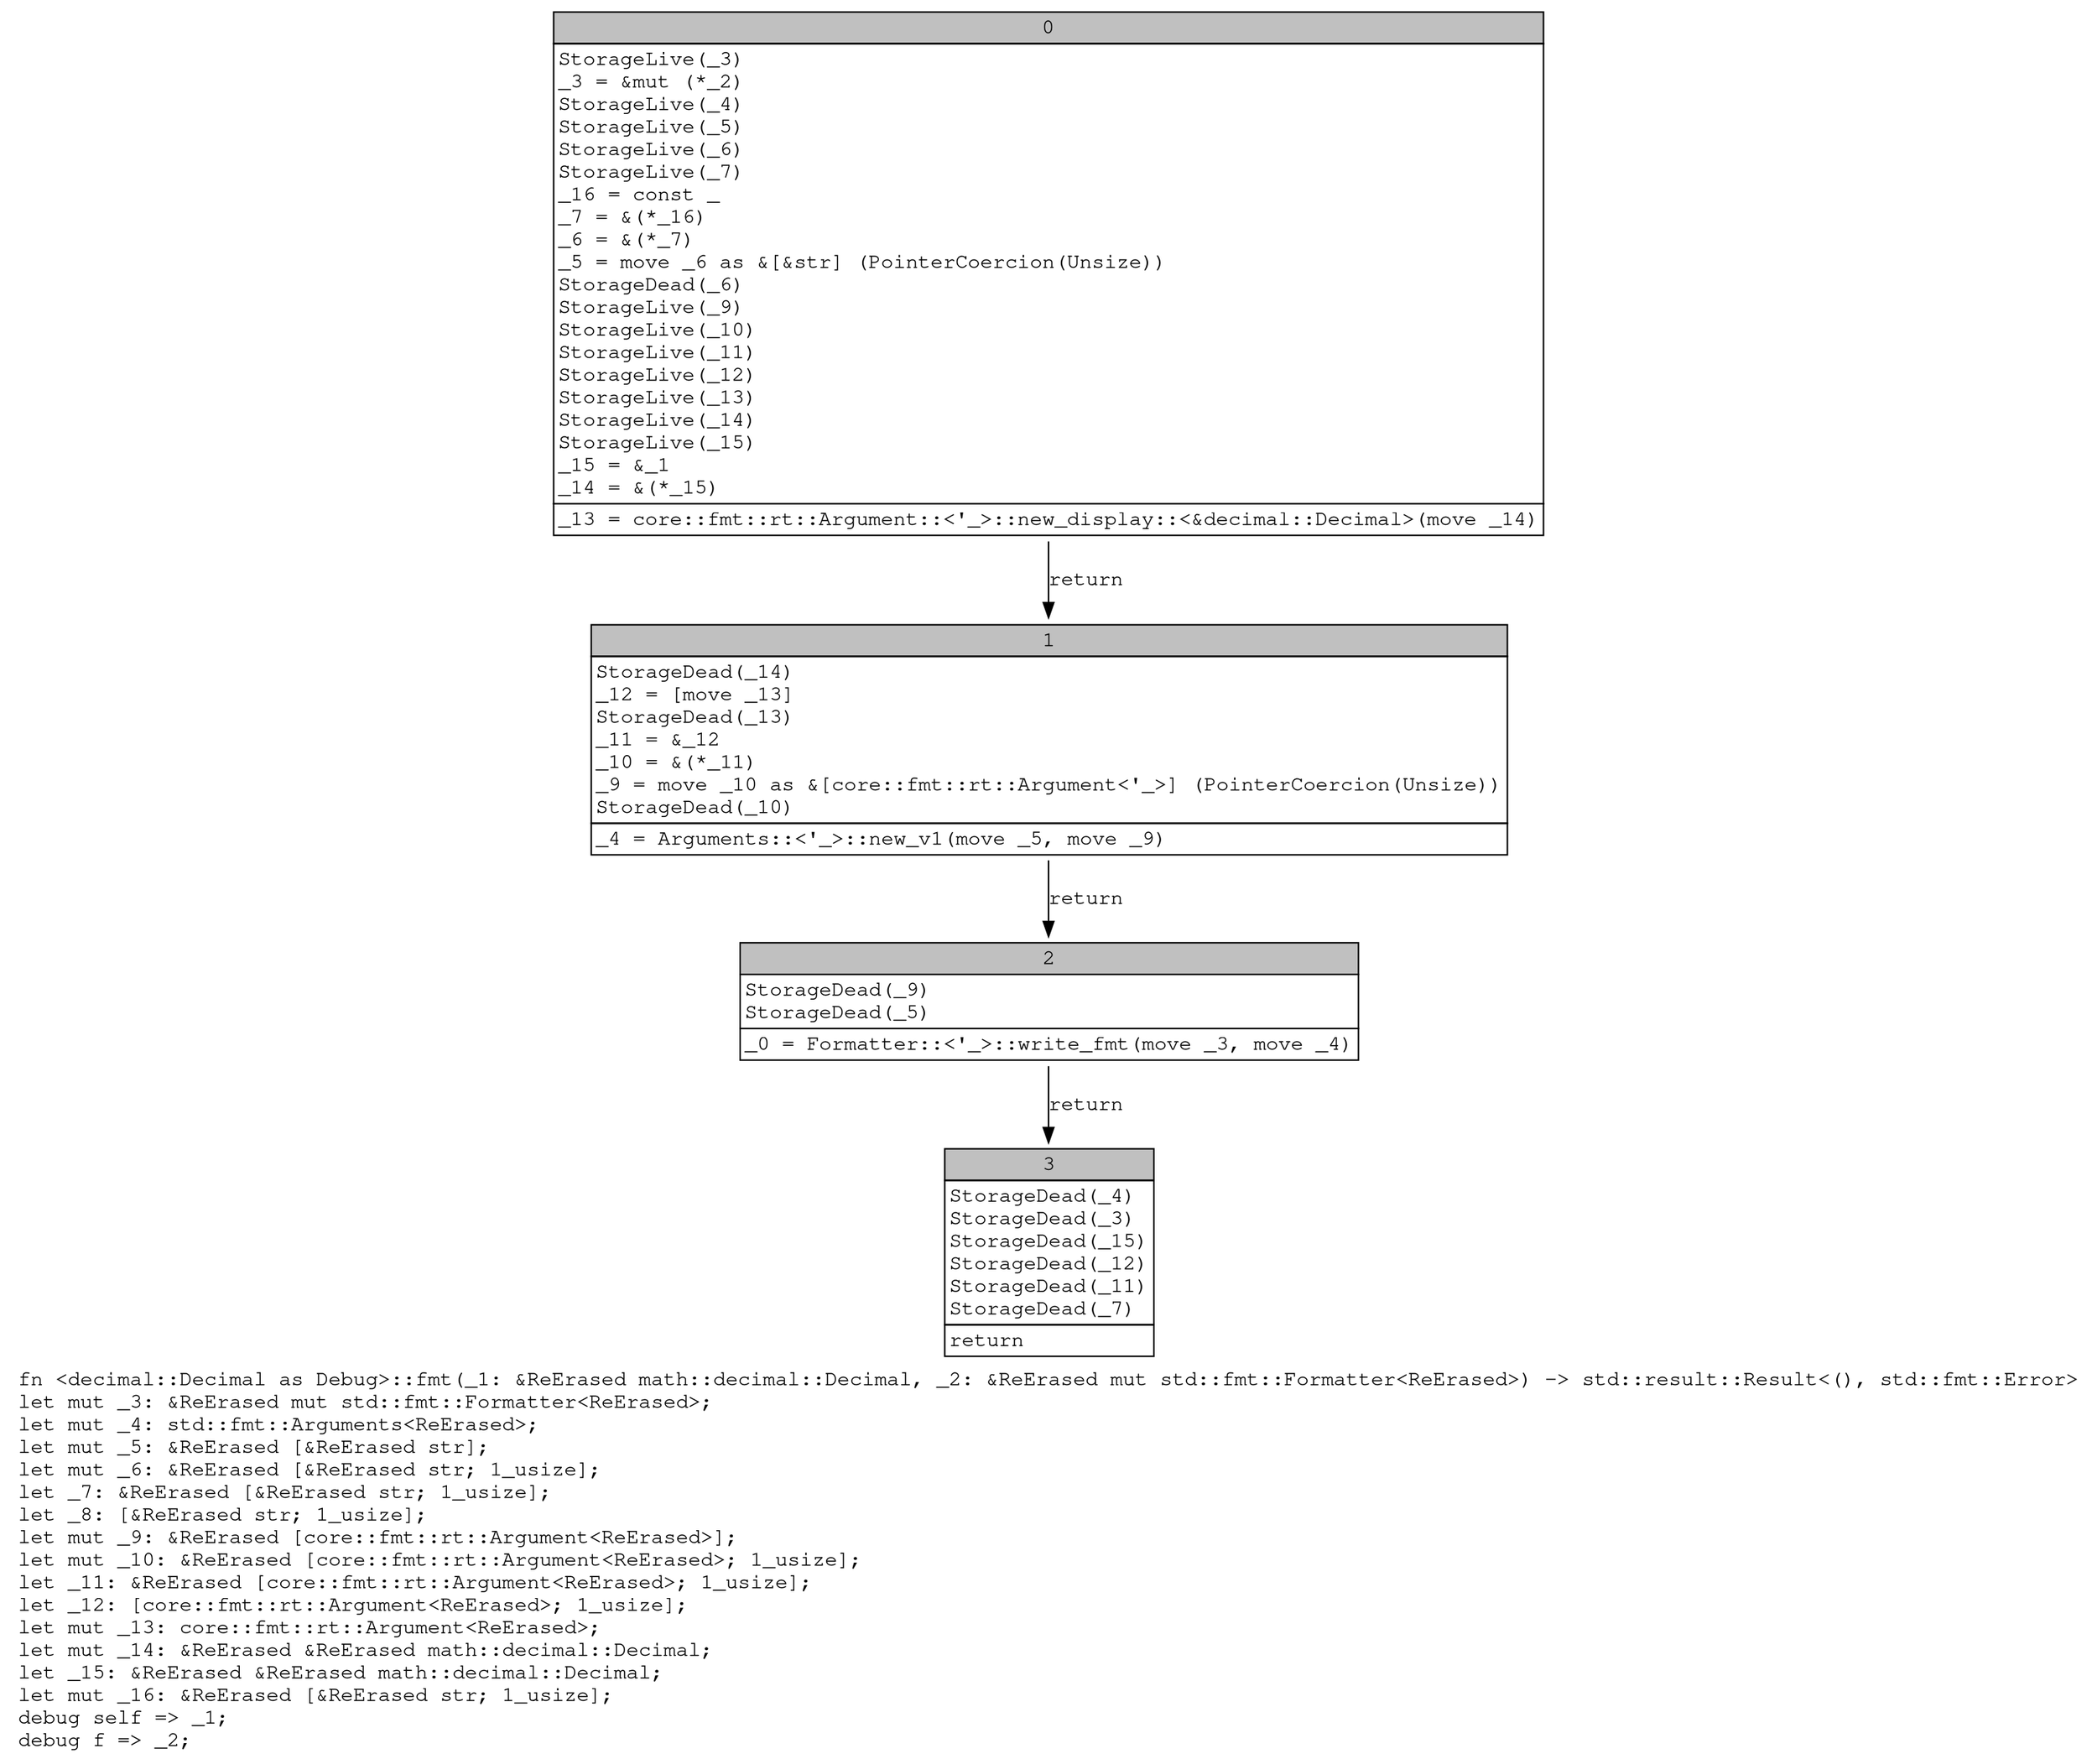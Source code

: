 digraph Mir_0_142 {
    graph [fontname="Courier, monospace"];
    node [fontname="Courier, monospace"];
    edge [fontname="Courier, monospace"];
    label=<fn &lt;decimal::Decimal as Debug&gt;::fmt(_1: &amp;ReErased math::decimal::Decimal, _2: &amp;ReErased mut std::fmt::Formatter&lt;ReErased&gt;) -&gt; std::result::Result&lt;(), std::fmt::Error&gt;<br align="left"/>let mut _3: &amp;ReErased mut std::fmt::Formatter&lt;ReErased&gt;;<br align="left"/>let mut _4: std::fmt::Arguments&lt;ReErased&gt;;<br align="left"/>let mut _5: &amp;ReErased [&amp;ReErased str];<br align="left"/>let mut _6: &amp;ReErased [&amp;ReErased str; 1_usize];<br align="left"/>let _7: &amp;ReErased [&amp;ReErased str; 1_usize];<br align="left"/>let _8: [&amp;ReErased str; 1_usize];<br align="left"/>let mut _9: &amp;ReErased [core::fmt::rt::Argument&lt;ReErased&gt;];<br align="left"/>let mut _10: &amp;ReErased [core::fmt::rt::Argument&lt;ReErased&gt;; 1_usize];<br align="left"/>let _11: &amp;ReErased [core::fmt::rt::Argument&lt;ReErased&gt;; 1_usize];<br align="left"/>let _12: [core::fmt::rt::Argument&lt;ReErased&gt;; 1_usize];<br align="left"/>let mut _13: core::fmt::rt::Argument&lt;ReErased&gt;;<br align="left"/>let mut _14: &amp;ReErased &amp;ReErased math::decimal::Decimal;<br align="left"/>let _15: &amp;ReErased &amp;ReErased math::decimal::Decimal;<br align="left"/>let mut _16: &amp;ReErased [&amp;ReErased str; 1_usize];<br align="left"/>debug self =&gt; _1;<br align="left"/>debug f =&gt; _2;<br align="left"/>>;
    bb0__0_142 [shape="none", label=<<table border="0" cellborder="1" cellspacing="0"><tr><td bgcolor="gray" align="center" colspan="1">0</td></tr><tr><td align="left" balign="left">StorageLive(_3)<br/>_3 = &amp;mut (*_2)<br/>StorageLive(_4)<br/>StorageLive(_5)<br/>StorageLive(_6)<br/>StorageLive(_7)<br/>_16 = const _<br/>_7 = &amp;(*_16)<br/>_6 = &amp;(*_7)<br/>_5 = move _6 as &amp;[&amp;str] (PointerCoercion(Unsize))<br/>StorageDead(_6)<br/>StorageLive(_9)<br/>StorageLive(_10)<br/>StorageLive(_11)<br/>StorageLive(_12)<br/>StorageLive(_13)<br/>StorageLive(_14)<br/>StorageLive(_15)<br/>_15 = &amp;_1<br/>_14 = &amp;(*_15)<br/></td></tr><tr><td align="left">_13 = core::fmt::rt::Argument::&lt;'_&gt;::new_display::&lt;&amp;decimal::Decimal&gt;(move _14)</td></tr></table>>];
    bb1__0_142 [shape="none", label=<<table border="0" cellborder="1" cellspacing="0"><tr><td bgcolor="gray" align="center" colspan="1">1</td></tr><tr><td align="left" balign="left">StorageDead(_14)<br/>_12 = [move _13]<br/>StorageDead(_13)<br/>_11 = &amp;_12<br/>_10 = &amp;(*_11)<br/>_9 = move _10 as &amp;[core::fmt::rt::Argument&lt;'_&gt;] (PointerCoercion(Unsize))<br/>StorageDead(_10)<br/></td></tr><tr><td align="left">_4 = Arguments::&lt;'_&gt;::new_v1(move _5, move _9)</td></tr></table>>];
    bb2__0_142 [shape="none", label=<<table border="0" cellborder="1" cellspacing="0"><tr><td bgcolor="gray" align="center" colspan="1">2</td></tr><tr><td align="left" balign="left">StorageDead(_9)<br/>StorageDead(_5)<br/></td></tr><tr><td align="left">_0 = Formatter::&lt;'_&gt;::write_fmt(move _3, move _4)</td></tr></table>>];
    bb3__0_142 [shape="none", label=<<table border="0" cellborder="1" cellspacing="0"><tr><td bgcolor="gray" align="center" colspan="1">3</td></tr><tr><td align="left" balign="left">StorageDead(_4)<br/>StorageDead(_3)<br/>StorageDead(_15)<br/>StorageDead(_12)<br/>StorageDead(_11)<br/>StorageDead(_7)<br/></td></tr><tr><td align="left">return</td></tr></table>>];
    bb0__0_142 -> bb1__0_142 [label="return"];
    bb1__0_142 -> bb2__0_142 [label="return"];
    bb2__0_142 -> bb3__0_142 [label="return"];
}
